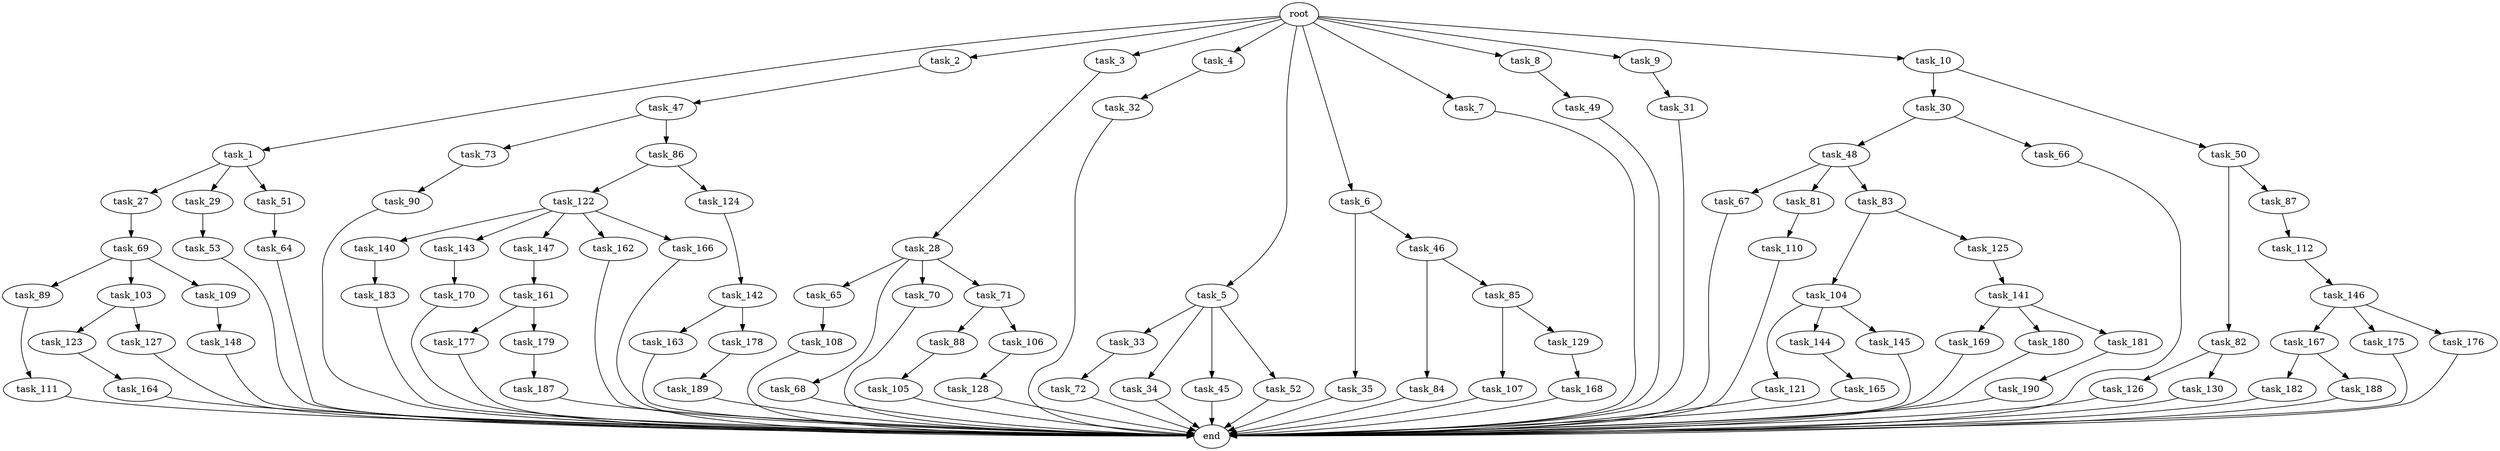 digraph G {
  root [size="0.000000"];
  task_1 [size="1.024000"];
  task_2 [size="1.024000"];
  task_3 [size="1.024000"];
  task_4 [size="1.024000"];
  task_5 [size="1.024000"];
  task_6 [size="1.024000"];
  task_7 [size="1.024000"];
  task_8 [size="1.024000"];
  task_9 [size="1.024000"];
  task_10 [size="1.024000"];
  task_27 [size="420906795.008000"];
  task_28 [size="549755813.888000"];
  task_29 [size="420906795.008000"];
  task_30 [size="214748364.800000"];
  task_31 [size="549755813.888000"];
  task_32 [size="214748364.800000"];
  task_33 [size="137438953.472000"];
  task_34 [size="137438953.472000"];
  task_35 [size="77309411.328000"];
  task_45 [size="137438953.472000"];
  task_46 [size="77309411.328000"];
  task_47 [size="214748364.800000"];
  task_48 [size="858993459.200000"];
  task_49 [size="34359738.368000"];
  task_50 [size="214748364.800000"];
  task_51 [size="420906795.008000"];
  task_52 [size="137438953.472000"];
  task_53 [size="695784701.952000"];
  task_64 [size="77309411.328000"];
  task_65 [size="549755813.888000"];
  task_66 [size="858993459.200000"];
  task_67 [size="420906795.008000"];
  task_68 [size="549755813.888000"];
  task_69 [size="420906795.008000"];
  task_70 [size="549755813.888000"];
  task_71 [size="549755813.888000"];
  task_72 [size="695784701.952000"];
  task_73 [size="309237645.312000"];
  task_81 [size="420906795.008000"];
  task_82 [size="695784701.952000"];
  task_83 [size="420906795.008000"];
  task_84 [size="309237645.312000"];
  task_85 [size="309237645.312000"];
  task_86 [size="309237645.312000"];
  task_87 [size="695784701.952000"];
  task_88 [size="309237645.312000"];
  task_89 [size="309237645.312000"];
  task_90 [size="549755813.888000"];
  task_103 [size="309237645.312000"];
  task_104 [size="420906795.008000"];
  task_105 [size="695784701.952000"];
  task_106 [size="309237645.312000"];
  task_107 [size="77309411.328000"];
  task_108 [size="214748364.800000"];
  task_109 [size="309237645.312000"];
  task_110 [size="858993459.200000"];
  task_111 [size="77309411.328000"];
  task_112 [size="77309411.328000"];
  task_121 [size="549755813.888000"];
  task_122 [size="309237645.312000"];
  task_123 [size="420906795.008000"];
  task_124 [size="309237645.312000"];
  task_125 [size="420906795.008000"];
  task_126 [size="695784701.952000"];
  task_127 [size="420906795.008000"];
  task_128 [size="34359738.368000"];
  task_129 [size="77309411.328000"];
  task_130 [size="695784701.952000"];
  task_140 [size="214748364.800000"];
  task_141 [size="309237645.312000"];
  task_142 [size="420906795.008000"];
  task_143 [size="214748364.800000"];
  task_144 [size="549755813.888000"];
  task_145 [size="549755813.888000"];
  task_146 [size="137438953.472000"];
  task_147 [size="214748364.800000"];
  task_148 [size="214748364.800000"];
  task_161 [size="34359738.368000"];
  task_162 [size="214748364.800000"];
  task_163 [size="695784701.952000"];
  task_164 [size="420906795.008000"];
  task_165 [size="858993459.200000"];
  task_166 [size="214748364.800000"];
  task_167 [size="137438953.472000"];
  task_168 [size="137438953.472000"];
  task_169 [size="137438953.472000"];
  task_170 [size="309237645.312000"];
  task_175 [size="137438953.472000"];
  task_176 [size="137438953.472000"];
  task_177 [size="214748364.800000"];
  task_178 [size="695784701.952000"];
  task_179 [size="214748364.800000"];
  task_180 [size="137438953.472000"];
  task_181 [size="137438953.472000"];
  task_182 [size="858993459.200000"];
  task_183 [size="309237645.312000"];
  task_187 [size="77309411.328000"];
  task_188 [size="858993459.200000"];
  task_189 [size="309237645.312000"];
  task_190 [size="77309411.328000"];
  end [size="0.000000"];

  root -> task_1 [size="1.000000"];
  root -> task_2 [size="1.000000"];
  root -> task_3 [size="1.000000"];
  root -> task_4 [size="1.000000"];
  root -> task_5 [size="1.000000"];
  root -> task_6 [size="1.000000"];
  root -> task_7 [size="1.000000"];
  root -> task_8 [size="1.000000"];
  root -> task_9 [size="1.000000"];
  root -> task_10 [size="1.000000"];
  task_1 -> task_27 [size="411041792.000000"];
  task_1 -> task_29 [size="411041792.000000"];
  task_1 -> task_51 [size="411041792.000000"];
  task_2 -> task_47 [size="209715200.000000"];
  task_3 -> task_28 [size="536870912.000000"];
  task_4 -> task_32 [size="209715200.000000"];
  task_5 -> task_33 [size="134217728.000000"];
  task_5 -> task_34 [size="134217728.000000"];
  task_5 -> task_45 [size="134217728.000000"];
  task_5 -> task_52 [size="134217728.000000"];
  task_6 -> task_35 [size="75497472.000000"];
  task_6 -> task_46 [size="75497472.000000"];
  task_7 -> end [size="1.000000"];
  task_8 -> task_49 [size="33554432.000000"];
  task_9 -> task_31 [size="536870912.000000"];
  task_10 -> task_30 [size="209715200.000000"];
  task_10 -> task_50 [size="209715200.000000"];
  task_27 -> task_69 [size="411041792.000000"];
  task_28 -> task_65 [size="536870912.000000"];
  task_28 -> task_68 [size="536870912.000000"];
  task_28 -> task_70 [size="536870912.000000"];
  task_28 -> task_71 [size="536870912.000000"];
  task_29 -> task_53 [size="679477248.000000"];
  task_30 -> task_48 [size="838860800.000000"];
  task_30 -> task_66 [size="838860800.000000"];
  task_31 -> end [size="1.000000"];
  task_32 -> end [size="1.000000"];
  task_33 -> task_72 [size="679477248.000000"];
  task_34 -> end [size="1.000000"];
  task_35 -> end [size="1.000000"];
  task_45 -> end [size="1.000000"];
  task_46 -> task_84 [size="301989888.000000"];
  task_46 -> task_85 [size="301989888.000000"];
  task_47 -> task_73 [size="301989888.000000"];
  task_47 -> task_86 [size="301989888.000000"];
  task_48 -> task_67 [size="411041792.000000"];
  task_48 -> task_81 [size="411041792.000000"];
  task_48 -> task_83 [size="411041792.000000"];
  task_49 -> end [size="1.000000"];
  task_50 -> task_82 [size="679477248.000000"];
  task_50 -> task_87 [size="679477248.000000"];
  task_51 -> task_64 [size="75497472.000000"];
  task_52 -> end [size="1.000000"];
  task_53 -> end [size="1.000000"];
  task_64 -> end [size="1.000000"];
  task_65 -> task_108 [size="209715200.000000"];
  task_66 -> end [size="1.000000"];
  task_67 -> end [size="1.000000"];
  task_68 -> end [size="1.000000"];
  task_69 -> task_89 [size="301989888.000000"];
  task_69 -> task_103 [size="301989888.000000"];
  task_69 -> task_109 [size="301989888.000000"];
  task_70 -> end [size="1.000000"];
  task_71 -> task_88 [size="301989888.000000"];
  task_71 -> task_106 [size="301989888.000000"];
  task_72 -> end [size="1.000000"];
  task_73 -> task_90 [size="536870912.000000"];
  task_81 -> task_110 [size="838860800.000000"];
  task_82 -> task_126 [size="679477248.000000"];
  task_82 -> task_130 [size="679477248.000000"];
  task_83 -> task_104 [size="411041792.000000"];
  task_83 -> task_125 [size="411041792.000000"];
  task_84 -> end [size="1.000000"];
  task_85 -> task_107 [size="75497472.000000"];
  task_85 -> task_129 [size="75497472.000000"];
  task_86 -> task_122 [size="301989888.000000"];
  task_86 -> task_124 [size="301989888.000000"];
  task_87 -> task_112 [size="75497472.000000"];
  task_88 -> task_105 [size="679477248.000000"];
  task_89 -> task_111 [size="75497472.000000"];
  task_90 -> end [size="1.000000"];
  task_103 -> task_123 [size="411041792.000000"];
  task_103 -> task_127 [size="411041792.000000"];
  task_104 -> task_121 [size="536870912.000000"];
  task_104 -> task_144 [size="536870912.000000"];
  task_104 -> task_145 [size="536870912.000000"];
  task_105 -> end [size="1.000000"];
  task_106 -> task_128 [size="33554432.000000"];
  task_107 -> end [size="1.000000"];
  task_108 -> end [size="1.000000"];
  task_109 -> task_148 [size="209715200.000000"];
  task_110 -> end [size="1.000000"];
  task_111 -> end [size="1.000000"];
  task_112 -> task_146 [size="134217728.000000"];
  task_121 -> end [size="1.000000"];
  task_122 -> task_140 [size="209715200.000000"];
  task_122 -> task_143 [size="209715200.000000"];
  task_122 -> task_147 [size="209715200.000000"];
  task_122 -> task_162 [size="209715200.000000"];
  task_122 -> task_166 [size="209715200.000000"];
  task_123 -> task_164 [size="411041792.000000"];
  task_124 -> task_142 [size="411041792.000000"];
  task_125 -> task_141 [size="301989888.000000"];
  task_126 -> end [size="1.000000"];
  task_127 -> end [size="1.000000"];
  task_128 -> end [size="1.000000"];
  task_129 -> task_168 [size="134217728.000000"];
  task_130 -> end [size="1.000000"];
  task_140 -> task_183 [size="301989888.000000"];
  task_141 -> task_169 [size="134217728.000000"];
  task_141 -> task_180 [size="134217728.000000"];
  task_141 -> task_181 [size="134217728.000000"];
  task_142 -> task_163 [size="679477248.000000"];
  task_142 -> task_178 [size="679477248.000000"];
  task_143 -> task_170 [size="301989888.000000"];
  task_144 -> task_165 [size="838860800.000000"];
  task_145 -> end [size="1.000000"];
  task_146 -> task_167 [size="134217728.000000"];
  task_146 -> task_175 [size="134217728.000000"];
  task_146 -> task_176 [size="134217728.000000"];
  task_147 -> task_161 [size="33554432.000000"];
  task_148 -> end [size="1.000000"];
  task_161 -> task_177 [size="209715200.000000"];
  task_161 -> task_179 [size="209715200.000000"];
  task_162 -> end [size="1.000000"];
  task_163 -> end [size="1.000000"];
  task_164 -> end [size="1.000000"];
  task_165 -> end [size="1.000000"];
  task_166 -> end [size="1.000000"];
  task_167 -> task_182 [size="838860800.000000"];
  task_167 -> task_188 [size="838860800.000000"];
  task_168 -> end [size="1.000000"];
  task_169 -> end [size="1.000000"];
  task_170 -> end [size="1.000000"];
  task_175 -> end [size="1.000000"];
  task_176 -> end [size="1.000000"];
  task_177 -> end [size="1.000000"];
  task_178 -> task_189 [size="301989888.000000"];
  task_179 -> task_187 [size="75497472.000000"];
  task_180 -> end [size="1.000000"];
  task_181 -> task_190 [size="75497472.000000"];
  task_182 -> end [size="1.000000"];
  task_183 -> end [size="1.000000"];
  task_187 -> end [size="1.000000"];
  task_188 -> end [size="1.000000"];
  task_189 -> end [size="1.000000"];
  task_190 -> end [size="1.000000"];
}
